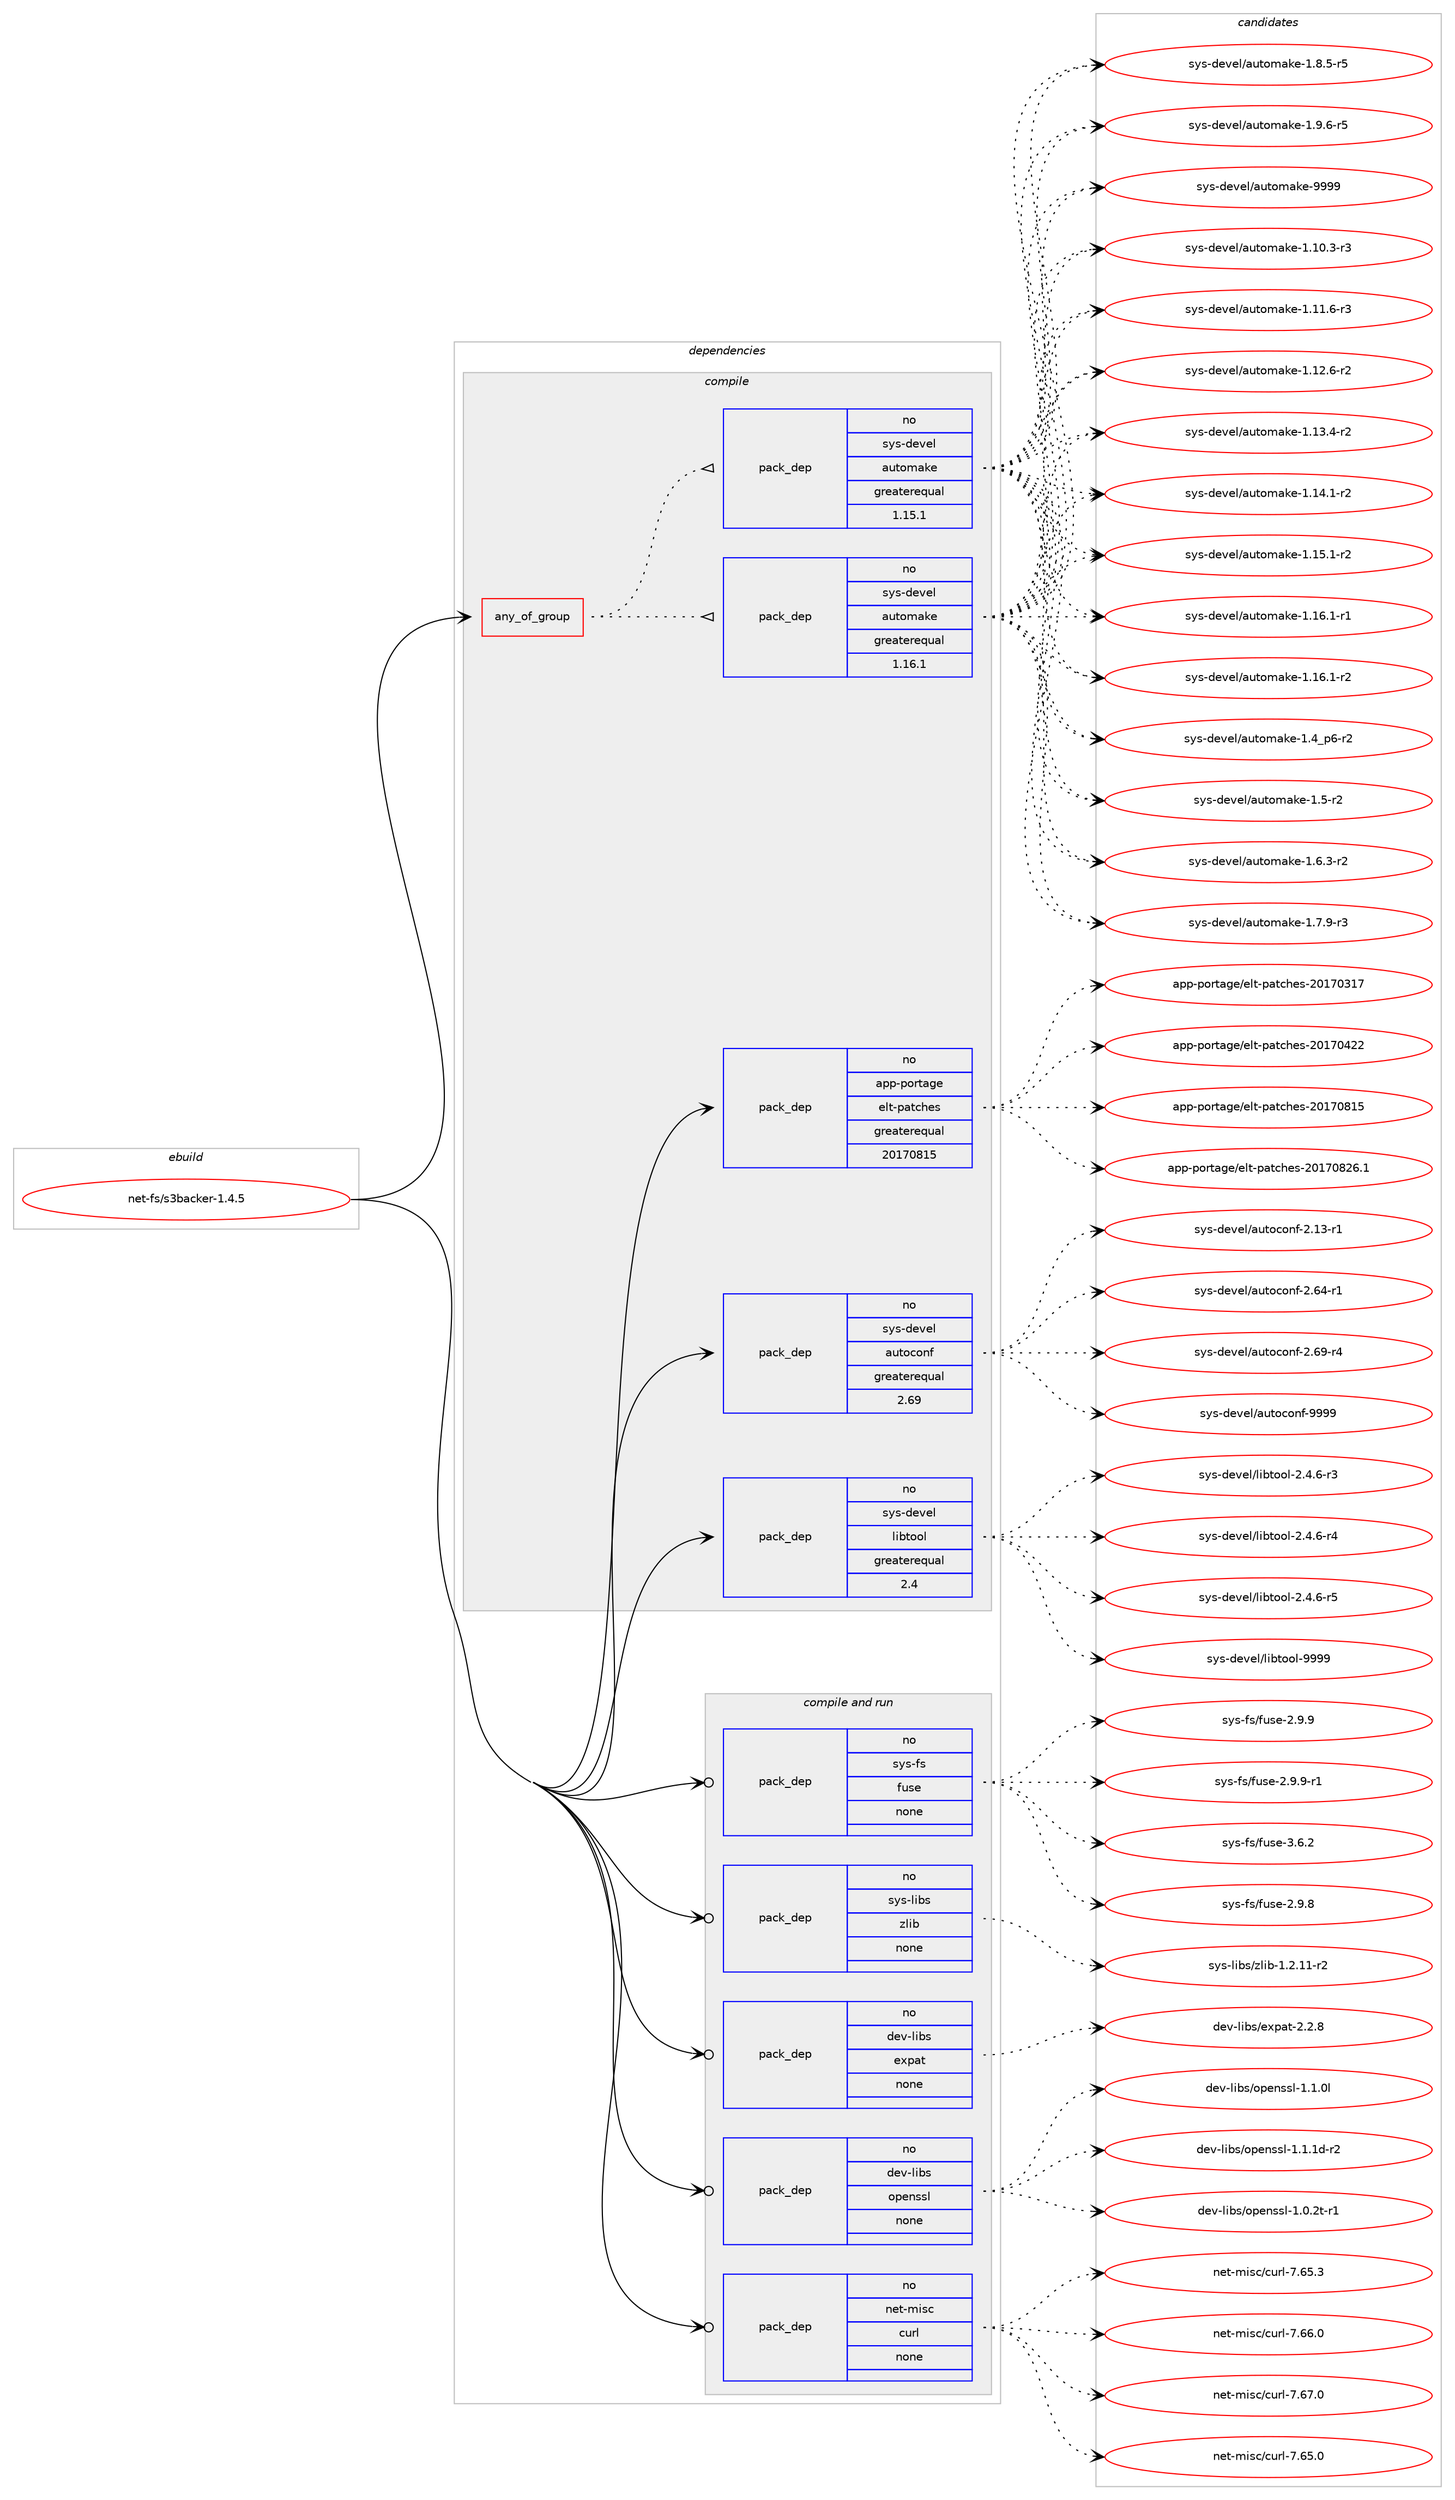 digraph prolog {

# *************
# Graph options
# *************

newrank=true;
concentrate=true;
compound=true;
graph [rankdir=LR,fontname=Helvetica,fontsize=10,ranksep=1.5];#, ranksep=2.5, nodesep=0.2];
edge  [arrowhead=vee];
node  [fontname=Helvetica,fontsize=10];

# **********
# The ebuild
# **********

subgraph cluster_leftcol {
color=gray;
rank=same;
label=<<i>ebuild</i>>;
id [label="net-fs/s3backer-1.4.5", color=red, width=4, href="../net-fs/s3backer-1.4.5.svg"];
}

# ****************
# The dependencies
# ****************

subgraph cluster_midcol {
color=gray;
label=<<i>dependencies</i>>;
subgraph cluster_compile {
fillcolor="#eeeeee";
style=filled;
label=<<i>compile</i>>;
subgraph any13899 {
dependency819908 [label=<<TABLE BORDER="0" CELLBORDER="1" CELLSPACING="0" CELLPADDING="4"><TR><TD CELLPADDING="10">any_of_group</TD></TR></TABLE>>, shape=none, color=red];subgraph pack605833 {
dependency819909 [label=<<TABLE BORDER="0" CELLBORDER="1" CELLSPACING="0" CELLPADDING="4" WIDTH="220"><TR><TD ROWSPAN="6" CELLPADDING="30">pack_dep</TD></TR><TR><TD WIDTH="110">no</TD></TR><TR><TD>sys-devel</TD></TR><TR><TD>automake</TD></TR><TR><TD>greaterequal</TD></TR><TR><TD>1.16.1</TD></TR></TABLE>>, shape=none, color=blue];
}
dependency819908:e -> dependency819909:w [weight=20,style="dotted",arrowhead="oinv"];
subgraph pack605834 {
dependency819910 [label=<<TABLE BORDER="0" CELLBORDER="1" CELLSPACING="0" CELLPADDING="4" WIDTH="220"><TR><TD ROWSPAN="6" CELLPADDING="30">pack_dep</TD></TR><TR><TD WIDTH="110">no</TD></TR><TR><TD>sys-devel</TD></TR><TR><TD>automake</TD></TR><TR><TD>greaterequal</TD></TR><TR><TD>1.15.1</TD></TR></TABLE>>, shape=none, color=blue];
}
dependency819908:e -> dependency819910:w [weight=20,style="dotted",arrowhead="oinv"];
}
id:e -> dependency819908:w [weight=20,style="solid",arrowhead="vee"];
subgraph pack605835 {
dependency819911 [label=<<TABLE BORDER="0" CELLBORDER="1" CELLSPACING="0" CELLPADDING="4" WIDTH="220"><TR><TD ROWSPAN="6" CELLPADDING="30">pack_dep</TD></TR><TR><TD WIDTH="110">no</TD></TR><TR><TD>app-portage</TD></TR><TR><TD>elt-patches</TD></TR><TR><TD>greaterequal</TD></TR><TR><TD>20170815</TD></TR></TABLE>>, shape=none, color=blue];
}
id:e -> dependency819911:w [weight=20,style="solid",arrowhead="vee"];
subgraph pack605836 {
dependency819912 [label=<<TABLE BORDER="0" CELLBORDER="1" CELLSPACING="0" CELLPADDING="4" WIDTH="220"><TR><TD ROWSPAN="6" CELLPADDING="30">pack_dep</TD></TR><TR><TD WIDTH="110">no</TD></TR><TR><TD>sys-devel</TD></TR><TR><TD>autoconf</TD></TR><TR><TD>greaterequal</TD></TR><TR><TD>2.69</TD></TR></TABLE>>, shape=none, color=blue];
}
id:e -> dependency819912:w [weight=20,style="solid",arrowhead="vee"];
subgraph pack605837 {
dependency819913 [label=<<TABLE BORDER="0" CELLBORDER="1" CELLSPACING="0" CELLPADDING="4" WIDTH="220"><TR><TD ROWSPAN="6" CELLPADDING="30">pack_dep</TD></TR><TR><TD WIDTH="110">no</TD></TR><TR><TD>sys-devel</TD></TR><TR><TD>libtool</TD></TR><TR><TD>greaterequal</TD></TR><TR><TD>2.4</TD></TR></TABLE>>, shape=none, color=blue];
}
id:e -> dependency819913:w [weight=20,style="solid",arrowhead="vee"];
}
subgraph cluster_compileandrun {
fillcolor="#eeeeee";
style=filled;
label=<<i>compile and run</i>>;
subgraph pack605838 {
dependency819914 [label=<<TABLE BORDER="0" CELLBORDER="1" CELLSPACING="0" CELLPADDING="4" WIDTH="220"><TR><TD ROWSPAN="6" CELLPADDING="30">pack_dep</TD></TR><TR><TD WIDTH="110">no</TD></TR><TR><TD>dev-libs</TD></TR><TR><TD>expat</TD></TR><TR><TD>none</TD></TR><TR><TD></TD></TR></TABLE>>, shape=none, color=blue];
}
id:e -> dependency819914:w [weight=20,style="solid",arrowhead="odotvee"];
subgraph pack605839 {
dependency819915 [label=<<TABLE BORDER="0" CELLBORDER="1" CELLSPACING="0" CELLPADDING="4" WIDTH="220"><TR><TD ROWSPAN="6" CELLPADDING="30">pack_dep</TD></TR><TR><TD WIDTH="110">no</TD></TR><TR><TD>dev-libs</TD></TR><TR><TD>openssl</TD></TR><TR><TD>none</TD></TR><TR><TD></TD></TR></TABLE>>, shape=none, color=blue];
}
id:e -> dependency819915:w [weight=20,style="solid",arrowhead="odotvee"];
subgraph pack605840 {
dependency819916 [label=<<TABLE BORDER="0" CELLBORDER="1" CELLSPACING="0" CELLPADDING="4" WIDTH="220"><TR><TD ROWSPAN="6" CELLPADDING="30">pack_dep</TD></TR><TR><TD WIDTH="110">no</TD></TR><TR><TD>net-misc</TD></TR><TR><TD>curl</TD></TR><TR><TD>none</TD></TR><TR><TD></TD></TR></TABLE>>, shape=none, color=blue];
}
id:e -> dependency819916:w [weight=20,style="solid",arrowhead="odotvee"];
subgraph pack605841 {
dependency819917 [label=<<TABLE BORDER="0" CELLBORDER="1" CELLSPACING="0" CELLPADDING="4" WIDTH="220"><TR><TD ROWSPAN="6" CELLPADDING="30">pack_dep</TD></TR><TR><TD WIDTH="110">no</TD></TR><TR><TD>sys-fs</TD></TR><TR><TD>fuse</TD></TR><TR><TD>none</TD></TR><TR><TD></TD></TR></TABLE>>, shape=none, color=blue];
}
id:e -> dependency819917:w [weight=20,style="solid",arrowhead="odotvee"];
subgraph pack605842 {
dependency819918 [label=<<TABLE BORDER="0" CELLBORDER="1" CELLSPACING="0" CELLPADDING="4" WIDTH="220"><TR><TD ROWSPAN="6" CELLPADDING="30">pack_dep</TD></TR><TR><TD WIDTH="110">no</TD></TR><TR><TD>sys-libs</TD></TR><TR><TD>zlib</TD></TR><TR><TD>none</TD></TR><TR><TD></TD></TR></TABLE>>, shape=none, color=blue];
}
id:e -> dependency819918:w [weight=20,style="solid",arrowhead="odotvee"];
}
subgraph cluster_run {
fillcolor="#eeeeee";
style=filled;
label=<<i>run</i>>;
}
}

# **************
# The candidates
# **************

subgraph cluster_choices {
rank=same;
color=gray;
label=<<i>candidates</i>>;

subgraph choice605833 {
color=black;
nodesep=1;
choice11512111545100101118101108479711711611110997107101454946494846514511451 [label="sys-devel/automake-1.10.3-r3", color=red, width=4,href="../sys-devel/automake-1.10.3-r3.svg"];
choice11512111545100101118101108479711711611110997107101454946494946544511451 [label="sys-devel/automake-1.11.6-r3", color=red, width=4,href="../sys-devel/automake-1.11.6-r3.svg"];
choice11512111545100101118101108479711711611110997107101454946495046544511450 [label="sys-devel/automake-1.12.6-r2", color=red, width=4,href="../sys-devel/automake-1.12.6-r2.svg"];
choice11512111545100101118101108479711711611110997107101454946495146524511450 [label="sys-devel/automake-1.13.4-r2", color=red, width=4,href="../sys-devel/automake-1.13.4-r2.svg"];
choice11512111545100101118101108479711711611110997107101454946495246494511450 [label="sys-devel/automake-1.14.1-r2", color=red, width=4,href="../sys-devel/automake-1.14.1-r2.svg"];
choice11512111545100101118101108479711711611110997107101454946495346494511450 [label="sys-devel/automake-1.15.1-r2", color=red, width=4,href="../sys-devel/automake-1.15.1-r2.svg"];
choice11512111545100101118101108479711711611110997107101454946495446494511449 [label="sys-devel/automake-1.16.1-r1", color=red, width=4,href="../sys-devel/automake-1.16.1-r1.svg"];
choice11512111545100101118101108479711711611110997107101454946495446494511450 [label="sys-devel/automake-1.16.1-r2", color=red, width=4,href="../sys-devel/automake-1.16.1-r2.svg"];
choice115121115451001011181011084797117116111109971071014549465295112544511450 [label="sys-devel/automake-1.4_p6-r2", color=red, width=4,href="../sys-devel/automake-1.4_p6-r2.svg"];
choice11512111545100101118101108479711711611110997107101454946534511450 [label="sys-devel/automake-1.5-r2", color=red, width=4,href="../sys-devel/automake-1.5-r2.svg"];
choice115121115451001011181011084797117116111109971071014549465446514511450 [label="sys-devel/automake-1.6.3-r2", color=red, width=4,href="../sys-devel/automake-1.6.3-r2.svg"];
choice115121115451001011181011084797117116111109971071014549465546574511451 [label="sys-devel/automake-1.7.9-r3", color=red, width=4,href="../sys-devel/automake-1.7.9-r3.svg"];
choice115121115451001011181011084797117116111109971071014549465646534511453 [label="sys-devel/automake-1.8.5-r5", color=red, width=4,href="../sys-devel/automake-1.8.5-r5.svg"];
choice115121115451001011181011084797117116111109971071014549465746544511453 [label="sys-devel/automake-1.9.6-r5", color=red, width=4,href="../sys-devel/automake-1.9.6-r5.svg"];
choice115121115451001011181011084797117116111109971071014557575757 [label="sys-devel/automake-9999", color=red, width=4,href="../sys-devel/automake-9999.svg"];
dependency819909:e -> choice11512111545100101118101108479711711611110997107101454946494846514511451:w [style=dotted,weight="100"];
dependency819909:e -> choice11512111545100101118101108479711711611110997107101454946494946544511451:w [style=dotted,weight="100"];
dependency819909:e -> choice11512111545100101118101108479711711611110997107101454946495046544511450:w [style=dotted,weight="100"];
dependency819909:e -> choice11512111545100101118101108479711711611110997107101454946495146524511450:w [style=dotted,weight="100"];
dependency819909:e -> choice11512111545100101118101108479711711611110997107101454946495246494511450:w [style=dotted,weight="100"];
dependency819909:e -> choice11512111545100101118101108479711711611110997107101454946495346494511450:w [style=dotted,weight="100"];
dependency819909:e -> choice11512111545100101118101108479711711611110997107101454946495446494511449:w [style=dotted,weight="100"];
dependency819909:e -> choice11512111545100101118101108479711711611110997107101454946495446494511450:w [style=dotted,weight="100"];
dependency819909:e -> choice115121115451001011181011084797117116111109971071014549465295112544511450:w [style=dotted,weight="100"];
dependency819909:e -> choice11512111545100101118101108479711711611110997107101454946534511450:w [style=dotted,weight="100"];
dependency819909:e -> choice115121115451001011181011084797117116111109971071014549465446514511450:w [style=dotted,weight="100"];
dependency819909:e -> choice115121115451001011181011084797117116111109971071014549465546574511451:w [style=dotted,weight="100"];
dependency819909:e -> choice115121115451001011181011084797117116111109971071014549465646534511453:w [style=dotted,weight="100"];
dependency819909:e -> choice115121115451001011181011084797117116111109971071014549465746544511453:w [style=dotted,weight="100"];
dependency819909:e -> choice115121115451001011181011084797117116111109971071014557575757:w [style=dotted,weight="100"];
}
subgraph choice605834 {
color=black;
nodesep=1;
choice11512111545100101118101108479711711611110997107101454946494846514511451 [label="sys-devel/automake-1.10.3-r3", color=red, width=4,href="../sys-devel/automake-1.10.3-r3.svg"];
choice11512111545100101118101108479711711611110997107101454946494946544511451 [label="sys-devel/automake-1.11.6-r3", color=red, width=4,href="../sys-devel/automake-1.11.6-r3.svg"];
choice11512111545100101118101108479711711611110997107101454946495046544511450 [label="sys-devel/automake-1.12.6-r2", color=red, width=4,href="../sys-devel/automake-1.12.6-r2.svg"];
choice11512111545100101118101108479711711611110997107101454946495146524511450 [label="sys-devel/automake-1.13.4-r2", color=red, width=4,href="../sys-devel/automake-1.13.4-r2.svg"];
choice11512111545100101118101108479711711611110997107101454946495246494511450 [label="sys-devel/automake-1.14.1-r2", color=red, width=4,href="../sys-devel/automake-1.14.1-r2.svg"];
choice11512111545100101118101108479711711611110997107101454946495346494511450 [label="sys-devel/automake-1.15.1-r2", color=red, width=4,href="../sys-devel/automake-1.15.1-r2.svg"];
choice11512111545100101118101108479711711611110997107101454946495446494511449 [label="sys-devel/automake-1.16.1-r1", color=red, width=4,href="../sys-devel/automake-1.16.1-r1.svg"];
choice11512111545100101118101108479711711611110997107101454946495446494511450 [label="sys-devel/automake-1.16.1-r2", color=red, width=4,href="../sys-devel/automake-1.16.1-r2.svg"];
choice115121115451001011181011084797117116111109971071014549465295112544511450 [label="sys-devel/automake-1.4_p6-r2", color=red, width=4,href="../sys-devel/automake-1.4_p6-r2.svg"];
choice11512111545100101118101108479711711611110997107101454946534511450 [label="sys-devel/automake-1.5-r2", color=red, width=4,href="../sys-devel/automake-1.5-r2.svg"];
choice115121115451001011181011084797117116111109971071014549465446514511450 [label="sys-devel/automake-1.6.3-r2", color=red, width=4,href="../sys-devel/automake-1.6.3-r2.svg"];
choice115121115451001011181011084797117116111109971071014549465546574511451 [label="sys-devel/automake-1.7.9-r3", color=red, width=4,href="../sys-devel/automake-1.7.9-r3.svg"];
choice115121115451001011181011084797117116111109971071014549465646534511453 [label="sys-devel/automake-1.8.5-r5", color=red, width=4,href="../sys-devel/automake-1.8.5-r5.svg"];
choice115121115451001011181011084797117116111109971071014549465746544511453 [label="sys-devel/automake-1.9.6-r5", color=red, width=4,href="../sys-devel/automake-1.9.6-r5.svg"];
choice115121115451001011181011084797117116111109971071014557575757 [label="sys-devel/automake-9999", color=red, width=4,href="../sys-devel/automake-9999.svg"];
dependency819910:e -> choice11512111545100101118101108479711711611110997107101454946494846514511451:w [style=dotted,weight="100"];
dependency819910:e -> choice11512111545100101118101108479711711611110997107101454946494946544511451:w [style=dotted,weight="100"];
dependency819910:e -> choice11512111545100101118101108479711711611110997107101454946495046544511450:w [style=dotted,weight="100"];
dependency819910:e -> choice11512111545100101118101108479711711611110997107101454946495146524511450:w [style=dotted,weight="100"];
dependency819910:e -> choice11512111545100101118101108479711711611110997107101454946495246494511450:w [style=dotted,weight="100"];
dependency819910:e -> choice11512111545100101118101108479711711611110997107101454946495346494511450:w [style=dotted,weight="100"];
dependency819910:e -> choice11512111545100101118101108479711711611110997107101454946495446494511449:w [style=dotted,weight="100"];
dependency819910:e -> choice11512111545100101118101108479711711611110997107101454946495446494511450:w [style=dotted,weight="100"];
dependency819910:e -> choice115121115451001011181011084797117116111109971071014549465295112544511450:w [style=dotted,weight="100"];
dependency819910:e -> choice11512111545100101118101108479711711611110997107101454946534511450:w [style=dotted,weight="100"];
dependency819910:e -> choice115121115451001011181011084797117116111109971071014549465446514511450:w [style=dotted,weight="100"];
dependency819910:e -> choice115121115451001011181011084797117116111109971071014549465546574511451:w [style=dotted,weight="100"];
dependency819910:e -> choice115121115451001011181011084797117116111109971071014549465646534511453:w [style=dotted,weight="100"];
dependency819910:e -> choice115121115451001011181011084797117116111109971071014549465746544511453:w [style=dotted,weight="100"];
dependency819910:e -> choice115121115451001011181011084797117116111109971071014557575757:w [style=dotted,weight="100"];
}
subgraph choice605835 {
color=black;
nodesep=1;
choice97112112451121111141169710310147101108116451129711699104101115455048495548514955 [label="app-portage/elt-patches-20170317", color=red, width=4,href="../app-portage/elt-patches-20170317.svg"];
choice97112112451121111141169710310147101108116451129711699104101115455048495548525050 [label="app-portage/elt-patches-20170422", color=red, width=4,href="../app-portage/elt-patches-20170422.svg"];
choice97112112451121111141169710310147101108116451129711699104101115455048495548564953 [label="app-portage/elt-patches-20170815", color=red, width=4,href="../app-portage/elt-patches-20170815.svg"];
choice971121124511211111411697103101471011081164511297116991041011154550484955485650544649 [label="app-portage/elt-patches-20170826.1", color=red, width=4,href="../app-portage/elt-patches-20170826.1.svg"];
dependency819911:e -> choice97112112451121111141169710310147101108116451129711699104101115455048495548514955:w [style=dotted,weight="100"];
dependency819911:e -> choice97112112451121111141169710310147101108116451129711699104101115455048495548525050:w [style=dotted,weight="100"];
dependency819911:e -> choice97112112451121111141169710310147101108116451129711699104101115455048495548564953:w [style=dotted,weight="100"];
dependency819911:e -> choice971121124511211111411697103101471011081164511297116991041011154550484955485650544649:w [style=dotted,weight="100"];
}
subgraph choice605836 {
color=black;
nodesep=1;
choice1151211154510010111810110847971171161119911111010245504649514511449 [label="sys-devel/autoconf-2.13-r1", color=red, width=4,href="../sys-devel/autoconf-2.13-r1.svg"];
choice1151211154510010111810110847971171161119911111010245504654524511449 [label="sys-devel/autoconf-2.64-r1", color=red, width=4,href="../sys-devel/autoconf-2.64-r1.svg"];
choice1151211154510010111810110847971171161119911111010245504654574511452 [label="sys-devel/autoconf-2.69-r4", color=red, width=4,href="../sys-devel/autoconf-2.69-r4.svg"];
choice115121115451001011181011084797117116111991111101024557575757 [label="sys-devel/autoconf-9999", color=red, width=4,href="../sys-devel/autoconf-9999.svg"];
dependency819912:e -> choice1151211154510010111810110847971171161119911111010245504649514511449:w [style=dotted,weight="100"];
dependency819912:e -> choice1151211154510010111810110847971171161119911111010245504654524511449:w [style=dotted,weight="100"];
dependency819912:e -> choice1151211154510010111810110847971171161119911111010245504654574511452:w [style=dotted,weight="100"];
dependency819912:e -> choice115121115451001011181011084797117116111991111101024557575757:w [style=dotted,weight="100"];
}
subgraph choice605837 {
color=black;
nodesep=1;
choice1151211154510010111810110847108105981161111111084550465246544511451 [label="sys-devel/libtool-2.4.6-r3", color=red, width=4,href="../sys-devel/libtool-2.4.6-r3.svg"];
choice1151211154510010111810110847108105981161111111084550465246544511452 [label="sys-devel/libtool-2.4.6-r4", color=red, width=4,href="../sys-devel/libtool-2.4.6-r4.svg"];
choice1151211154510010111810110847108105981161111111084550465246544511453 [label="sys-devel/libtool-2.4.6-r5", color=red, width=4,href="../sys-devel/libtool-2.4.6-r5.svg"];
choice1151211154510010111810110847108105981161111111084557575757 [label="sys-devel/libtool-9999", color=red, width=4,href="../sys-devel/libtool-9999.svg"];
dependency819913:e -> choice1151211154510010111810110847108105981161111111084550465246544511451:w [style=dotted,weight="100"];
dependency819913:e -> choice1151211154510010111810110847108105981161111111084550465246544511452:w [style=dotted,weight="100"];
dependency819913:e -> choice1151211154510010111810110847108105981161111111084550465246544511453:w [style=dotted,weight="100"];
dependency819913:e -> choice1151211154510010111810110847108105981161111111084557575757:w [style=dotted,weight="100"];
}
subgraph choice605838 {
color=black;
nodesep=1;
choice10010111845108105981154710112011297116455046504656 [label="dev-libs/expat-2.2.8", color=red, width=4,href="../dev-libs/expat-2.2.8.svg"];
dependency819914:e -> choice10010111845108105981154710112011297116455046504656:w [style=dotted,weight="100"];
}
subgraph choice605839 {
color=black;
nodesep=1;
choice1001011184510810598115471111121011101151151084549464846501164511449 [label="dev-libs/openssl-1.0.2t-r1", color=red, width=4,href="../dev-libs/openssl-1.0.2t-r1.svg"];
choice100101118451081059811547111112101110115115108454946494648108 [label="dev-libs/openssl-1.1.0l", color=red, width=4,href="../dev-libs/openssl-1.1.0l.svg"];
choice1001011184510810598115471111121011101151151084549464946491004511450 [label="dev-libs/openssl-1.1.1d-r2", color=red, width=4,href="../dev-libs/openssl-1.1.1d-r2.svg"];
dependency819915:e -> choice1001011184510810598115471111121011101151151084549464846501164511449:w [style=dotted,weight="100"];
dependency819915:e -> choice100101118451081059811547111112101110115115108454946494648108:w [style=dotted,weight="100"];
dependency819915:e -> choice1001011184510810598115471111121011101151151084549464946491004511450:w [style=dotted,weight="100"];
}
subgraph choice605840 {
color=black;
nodesep=1;
choice1101011164510910511599479911711410845554654534648 [label="net-misc/curl-7.65.0", color=red, width=4,href="../net-misc/curl-7.65.0.svg"];
choice1101011164510910511599479911711410845554654534651 [label="net-misc/curl-7.65.3", color=red, width=4,href="../net-misc/curl-7.65.3.svg"];
choice1101011164510910511599479911711410845554654544648 [label="net-misc/curl-7.66.0", color=red, width=4,href="../net-misc/curl-7.66.0.svg"];
choice1101011164510910511599479911711410845554654554648 [label="net-misc/curl-7.67.0", color=red, width=4,href="../net-misc/curl-7.67.0.svg"];
dependency819916:e -> choice1101011164510910511599479911711410845554654534648:w [style=dotted,weight="100"];
dependency819916:e -> choice1101011164510910511599479911711410845554654534651:w [style=dotted,weight="100"];
dependency819916:e -> choice1101011164510910511599479911711410845554654544648:w [style=dotted,weight="100"];
dependency819916:e -> choice1101011164510910511599479911711410845554654554648:w [style=dotted,weight="100"];
}
subgraph choice605841 {
color=black;
nodesep=1;
choice1151211154510211547102117115101455046574656 [label="sys-fs/fuse-2.9.8", color=red, width=4,href="../sys-fs/fuse-2.9.8.svg"];
choice1151211154510211547102117115101455046574657 [label="sys-fs/fuse-2.9.9", color=red, width=4,href="../sys-fs/fuse-2.9.9.svg"];
choice11512111545102115471021171151014550465746574511449 [label="sys-fs/fuse-2.9.9-r1", color=red, width=4,href="../sys-fs/fuse-2.9.9-r1.svg"];
choice1151211154510211547102117115101455146544650 [label="sys-fs/fuse-3.6.2", color=red, width=4,href="../sys-fs/fuse-3.6.2.svg"];
dependency819917:e -> choice1151211154510211547102117115101455046574656:w [style=dotted,weight="100"];
dependency819917:e -> choice1151211154510211547102117115101455046574657:w [style=dotted,weight="100"];
dependency819917:e -> choice11512111545102115471021171151014550465746574511449:w [style=dotted,weight="100"];
dependency819917:e -> choice1151211154510211547102117115101455146544650:w [style=dotted,weight="100"];
}
subgraph choice605842 {
color=black;
nodesep=1;
choice11512111545108105981154712210810598454946504649494511450 [label="sys-libs/zlib-1.2.11-r2", color=red, width=4,href="../sys-libs/zlib-1.2.11-r2.svg"];
dependency819918:e -> choice11512111545108105981154712210810598454946504649494511450:w [style=dotted,weight="100"];
}
}

}
